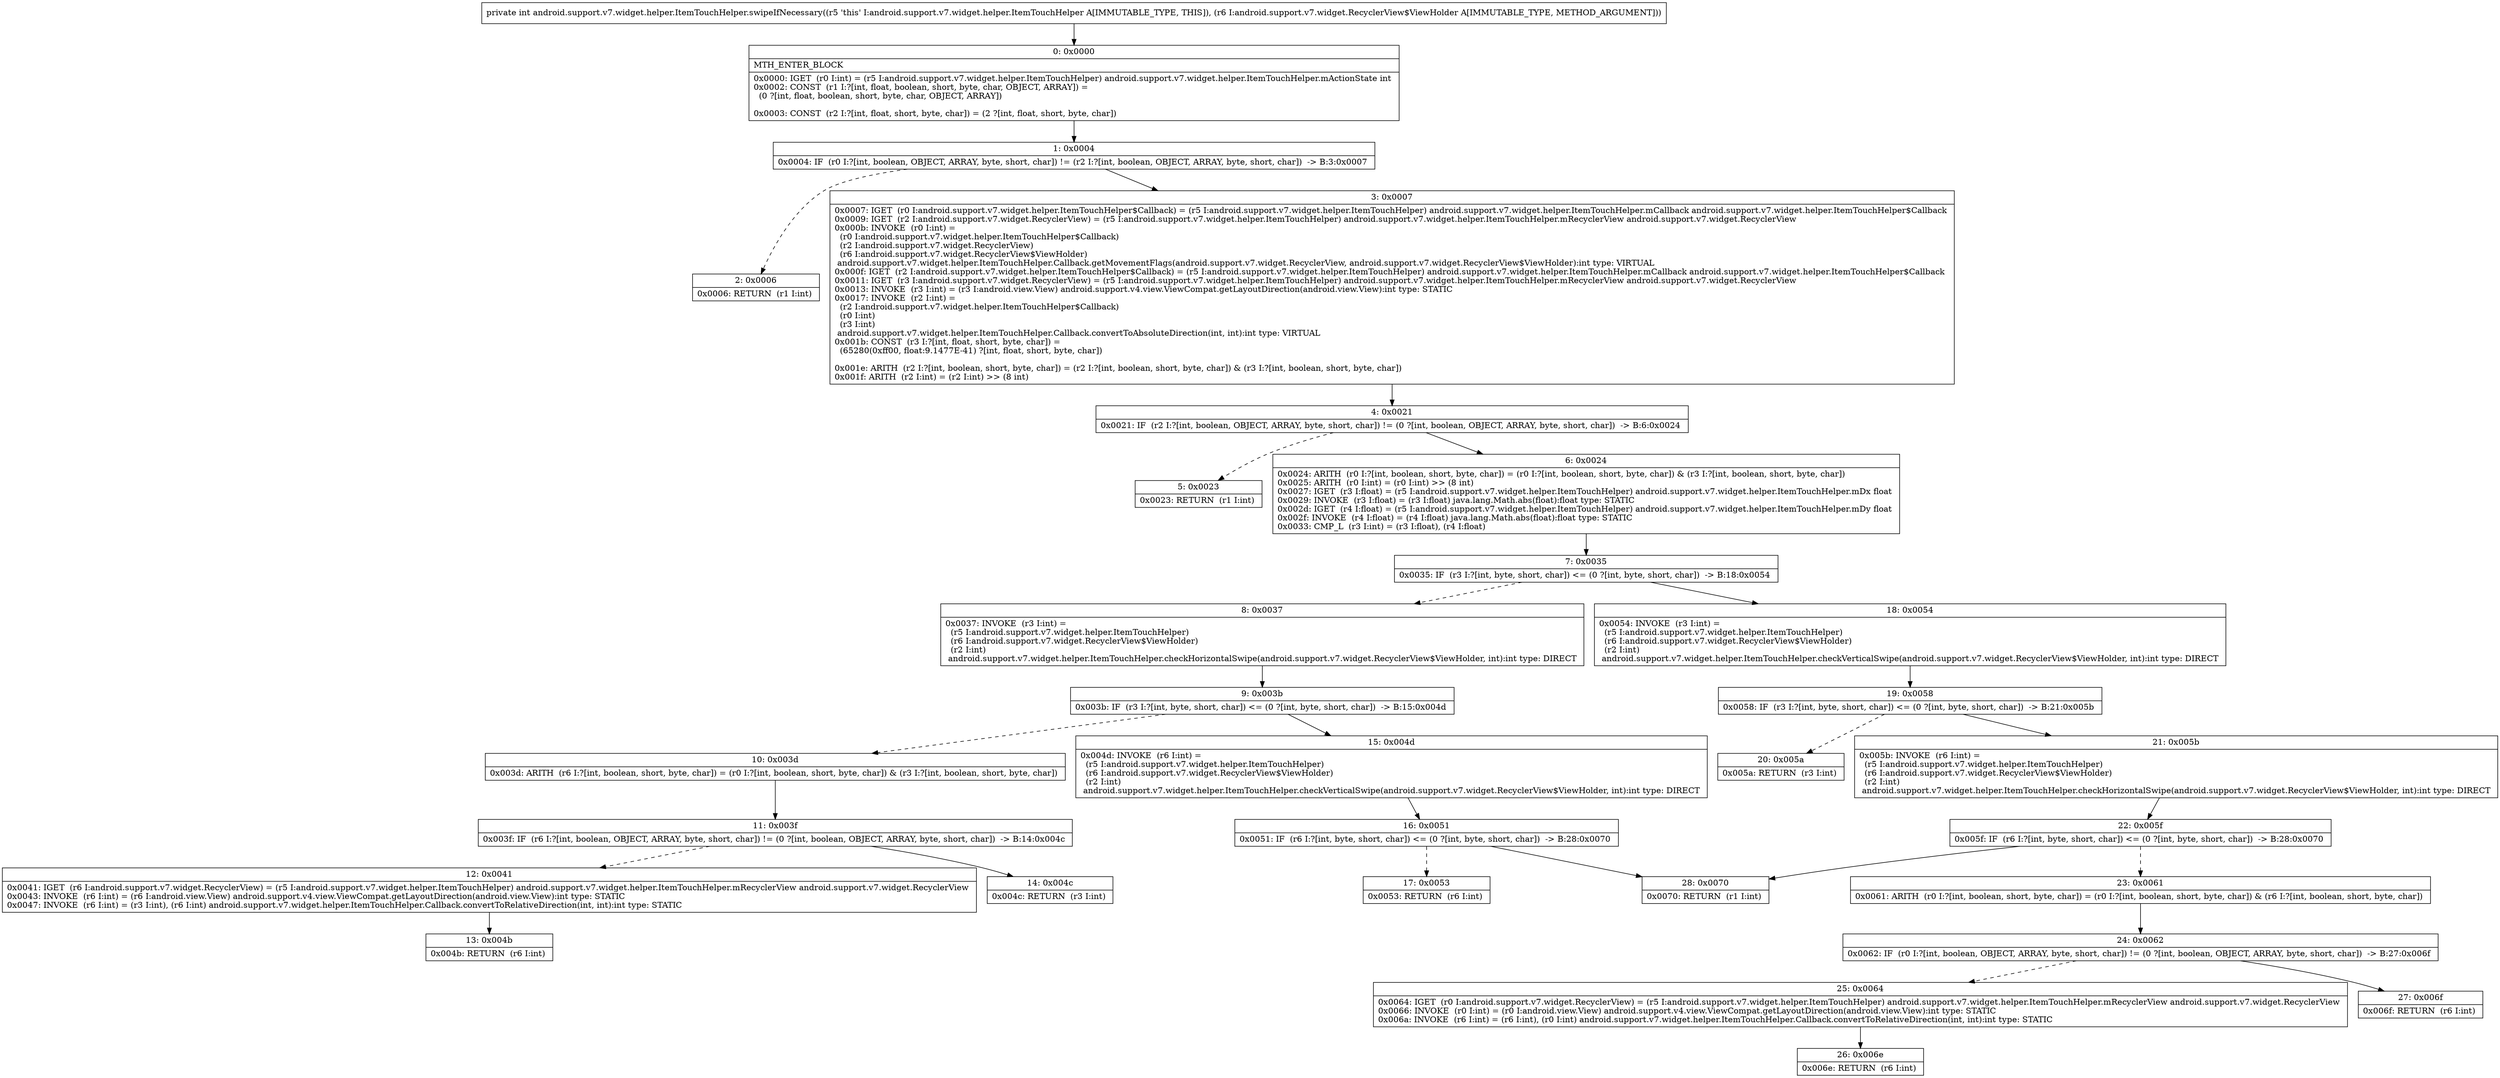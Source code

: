 digraph "CFG forandroid.support.v7.widget.helper.ItemTouchHelper.swipeIfNecessary(Landroid\/support\/v7\/widget\/RecyclerView$ViewHolder;)I" {
Node_0 [shape=record,label="{0\:\ 0x0000|MTH_ENTER_BLOCK\l|0x0000: IGET  (r0 I:int) = (r5 I:android.support.v7.widget.helper.ItemTouchHelper) android.support.v7.widget.helper.ItemTouchHelper.mActionState int \l0x0002: CONST  (r1 I:?[int, float, boolean, short, byte, char, OBJECT, ARRAY]) = \l  (0 ?[int, float, boolean, short, byte, char, OBJECT, ARRAY])\l \l0x0003: CONST  (r2 I:?[int, float, short, byte, char]) = (2 ?[int, float, short, byte, char]) \l}"];
Node_1 [shape=record,label="{1\:\ 0x0004|0x0004: IF  (r0 I:?[int, boolean, OBJECT, ARRAY, byte, short, char]) != (r2 I:?[int, boolean, OBJECT, ARRAY, byte, short, char])  \-\> B:3:0x0007 \l}"];
Node_2 [shape=record,label="{2\:\ 0x0006|0x0006: RETURN  (r1 I:int) \l}"];
Node_3 [shape=record,label="{3\:\ 0x0007|0x0007: IGET  (r0 I:android.support.v7.widget.helper.ItemTouchHelper$Callback) = (r5 I:android.support.v7.widget.helper.ItemTouchHelper) android.support.v7.widget.helper.ItemTouchHelper.mCallback android.support.v7.widget.helper.ItemTouchHelper$Callback \l0x0009: IGET  (r2 I:android.support.v7.widget.RecyclerView) = (r5 I:android.support.v7.widget.helper.ItemTouchHelper) android.support.v7.widget.helper.ItemTouchHelper.mRecyclerView android.support.v7.widget.RecyclerView \l0x000b: INVOKE  (r0 I:int) = \l  (r0 I:android.support.v7.widget.helper.ItemTouchHelper$Callback)\l  (r2 I:android.support.v7.widget.RecyclerView)\l  (r6 I:android.support.v7.widget.RecyclerView$ViewHolder)\l android.support.v7.widget.helper.ItemTouchHelper.Callback.getMovementFlags(android.support.v7.widget.RecyclerView, android.support.v7.widget.RecyclerView$ViewHolder):int type: VIRTUAL \l0x000f: IGET  (r2 I:android.support.v7.widget.helper.ItemTouchHelper$Callback) = (r5 I:android.support.v7.widget.helper.ItemTouchHelper) android.support.v7.widget.helper.ItemTouchHelper.mCallback android.support.v7.widget.helper.ItemTouchHelper$Callback \l0x0011: IGET  (r3 I:android.support.v7.widget.RecyclerView) = (r5 I:android.support.v7.widget.helper.ItemTouchHelper) android.support.v7.widget.helper.ItemTouchHelper.mRecyclerView android.support.v7.widget.RecyclerView \l0x0013: INVOKE  (r3 I:int) = (r3 I:android.view.View) android.support.v4.view.ViewCompat.getLayoutDirection(android.view.View):int type: STATIC \l0x0017: INVOKE  (r2 I:int) = \l  (r2 I:android.support.v7.widget.helper.ItemTouchHelper$Callback)\l  (r0 I:int)\l  (r3 I:int)\l android.support.v7.widget.helper.ItemTouchHelper.Callback.convertToAbsoluteDirection(int, int):int type: VIRTUAL \l0x001b: CONST  (r3 I:?[int, float, short, byte, char]) = \l  (65280(0xff00, float:9.1477E\-41) ?[int, float, short, byte, char])\l \l0x001e: ARITH  (r2 I:?[int, boolean, short, byte, char]) = (r2 I:?[int, boolean, short, byte, char]) & (r3 I:?[int, boolean, short, byte, char]) \l0x001f: ARITH  (r2 I:int) = (r2 I:int) \>\> (8 int) \l}"];
Node_4 [shape=record,label="{4\:\ 0x0021|0x0021: IF  (r2 I:?[int, boolean, OBJECT, ARRAY, byte, short, char]) != (0 ?[int, boolean, OBJECT, ARRAY, byte, short, char])  \-\> B:6:0x0024 \l}"];
Node_5 [shape=record,label="{5\:\ 0x0023|0x0023: RETURN  (r1 I:int) \l}"];
Node_6 [shape=record,label="{6\:\ 0x0024|0x0024: ARITH  (r0 I:?[int, boolean, short, byte, char]) = (r0 I:?[int, boolean, short, byte, char]) & (r3 I:?[int, boolean, short, byte, char]) \l0x0025: ARITH  (r0 I:int) = (r0 I:int) \>\> (8 int) \l0x0027: IGET  (r3 I:float) = (r5 I:android.support.v7.widget.helper.ItemTouchHelper) android.support.v7.widget.helper.ItemTouchHelper.mDx float \l0x0029: INVOKE  (r3 I:float) = (r3 I:float) java.lang.Math.abs(float):float type: STATIC \l0x002d: IGET  (r4 I:float) = (r5 I:android.support.v7.widget.helper.ItemTouchHelper) android.support.v7.widget.helper.ItemTouchHelper.mDy float \l0x002f: INVOKE  (r4 I:float) = (r4 I:float) java.lang.Math.abs(float):float type: STATIC \l0x0033: CMP_L  (r3 I:int) = (r3 I:float), (r4 I:float) \l}"];
Node_7 [shape=record,label="{7\:\ 0x0035|0x0035: IF  (r3 I:?[int, byte, short, char]) \<= (0 ?[int, byte, short, char])  \-\> B:18:0x0054 \l}"];
Node_8 [shape=record,label="{8\:\ 0x0037|0x0037: INVOKE  (r3 I:int) = \l  (r5 I:android.support.v7.widget.helper.ItemTouchHelper)\l  (r6 I:android.support.v7.widget.RecyclerView$ViewHolder)\l  (r2 I:int)\l android.support.v7.widget.helper.ItemTouchHelper.checkHorizontalSwipe(android.support.v7.widget.RecyclerView$ViewHolder, int):int type: DIRECT \l}"];
Node_9 [shape=record,label="{9\:\ 0x003b|0x003b: IF  (r3 I:?[int, byte, short, char]) \<= (0 ?[int, byte, short, char])  \-\> B:15:0x004d \l}"];
Node_10 [shape=record,label="{10\:\ 0x003d|0x003d: ARITH  (r6 I:?[int, boolean, short, byte, char]) = (r0 I:?[int, boolean, short, byte, char]) & (r3 I:?[int, boolean, short, byte, char]) \l}"];
Node_11 [shape=record,label="{11\:\ 0x003f|0x003f: IF  (r6 I:?[int, boolean, OBJECT, ARRAY, byte, short, char]) != (0 ?[int, boolean, OBJECT, ARRAY, byte, short, char])  \-\> B:14:0x004c \l}"];
Node_12 [shape=record,label="{12\:\ 0x0041|0x0041: IGET  (r6 I:android.support.v7.widget.RecyclerView) = (r5 I:android.support.v7.widget.helper.ItemTouchHelper) android.support.v7.widget.helper.ItemTouchHelper.mRecyclerView android.support.v7.widget.RecyclerView \l0x0043: INVOKE  (r6 I:int) = (r6 I:android.view.View) android.support.v4.view.ViewCompat.getLayoutDirection(android.view.View):int type: STATIC \l0x0047: INVOKE  (r6 I:int) = (r3 I:int), (r6 I:int) android.support.v7.widget.helper.ItemTouchHelper.Callback.convertToRelativeDirection(int, int):int type: STATIC \l}"];
Node_13 [shape=record,label="{13\:\ 0x004b|0x004b: RETURN  (r6 I:int) \l}"];
Node_14 [shape=record,label="{14\:\ 0x004c|0x004c: RETURN  (r3 I:int) \l}"];
Node_15 [shape=record,label="{15\:\ 0x004d|0x004d: INVOKE  (r6 I:int) = \l  (r5 I:android.support.v7.widget.helper.ItemTouchHelper)\l  (r6 I:android.support.v7.widget.RecyclerView$ViewHolder)\l  (r2 I:int)\l android.support.v7.widget.helper.ItemTouchHelper.checkVerticalSwipe(android.support.v7.widget.RecyclerView$ViewHolder, int):int type: DIRECT \l}"];
Node_16 [shape=record,label="{16\:\ 0x0051|0x0051: IF  (r6 I:?[int, byte, short, char]) \<= (0 ?[int, byte, short, char])  \-\> B:28:0x0070 \l}"];
Node_17 [shape=record,label="{17\:\ 0x0053|0x0053: RETURN  (r6 I:int) \l}"];
Node_18 [shape=record,label="{18\:\ 0x0054|0x0054: INVOKE  (r3 I:int) = \l  (r5 I:android.support.v7.widget.helper.ItemTouchHelper)\l  (r6 I:android.support.v7.widget.RecyclerView$ViewHolder)\l  (r2 I:int)\l android.support.v7.widget.helper.ItemTouchHelper.checkVerticalSwipe(android.support.v7.widget.RecyclerView$ViewHolder, int):int type: DIRECT \l}"];
Node_19 [shape=record,label="{19\:\ 0x0058|0x0058: IF  (r3 I:?[int, byte, short, char]) \<= (0 ?[int, byte, short, char])  \-\> B:21:0x005b \l}"];
Node_20 [shape=record,label="{20\:\ 0x005a|0x005a: RETURN  (r3 I:int) \l}"];
Node_21 [shape=record,label="{21\:\ 0x005b|0x005b: INVOKE  (r6 I:int) = \l  (r5 I:android.support.v7.widget.helper.ItemTouchHelper)\l  (r6 I:android.support.v7.widget.RecyclerView$ViewHolder)\l  (r2 I:int)\l android.support.v7.widget.helper.ItemTouchHelper.checkHorizontalSwipe(android.support.v7.widget.RecyclerView$ViewHolder, int):int type: DIRECT \l}"];
Node_22 [shape=record,label="{22\:\ 0x005f|0x005f: IF  (r6 I:?[int, byte, short, char]) \<= (0 ?[int, byte, short, char])  \-\> B:28:0x0070 \l}"];
Node_23 [shape=record,label="{23\:\ 0x0061|0x0061: ARITH  (r0 I:?[int, boolean, short, byte, char]) = (r0 I:?[int, boolean, short, byte, char]) & (r6 I:?[int, boolean, short, byte, char]) \l}"];
Node_24 [shape=record,label="{24\:\ 0x0062|0x0062: IF  (r0 I:?[int, boolean, OBJECT, ARRAY, byte, short, char]) != (0 ?[int, boolean, OBJECT, ARRAY, byte, short, char])  \-\> B:27:0x006f \l}"];
Node_25 [shape=record,label="{25\:\ 0x0064|0x0064: IGET  (r0 I:android.support.v7.widget.RecyclerView) = (r5 I:android.support.v7.widget.helper.ItemTouchHelper) android.support.v7.widget.helper.ItemTouchHelper.mRecyclerView android.support.v7.widget.RecyclerView \l0x0066: INVOKE  (r0 I:int) = (r0 I:android.view.View) android.support.v4.view.ViewCompat.getLayoutDirection(android.view.View):int type: STATIC \l0x006a: INVOKE  (r6 I:int) = (r6 I:int), (r0 I:int) android.support.v7.widget.helper.ItemTouchHelper.Callback.convertToRelativeDirection(int, int):int type: STATIC \l}"];
Node_26 [shape=record,label="{26\:\ 0x006e|0x006e: RETURN  (r6 I:int) \l}"];
Node_27 [shape=record,label="{27\:\ 0x006f|0x006f: RETURN  (r6 I:int) \l}"];
Node_28 [shape=record,label="{28\:\ 0x0070|0x0070: RETURN  (r1 I:int) \l}"];
MethodNode[shape=record,label="{private int android.support.v7.widget.helper.ItemTouchHelper.swipeIfNecessary((r5 'this' I:android.support.v7.widget.helper.ItemTouchHelper A[IMMUTABLE_TYPE, THIS]), (r6 I:android.support.v7.widget.RecyclerView$ViewHolder A[IMMUTABLE_TYPE, METHOD_ARGUMENT])) }"];
MethodNode -> Node_0;
Node_0 -> Node_1;
Node_1 -> Node_2[style=dashed];
Node_1 -> Node_3;
Node_3 -> Node_4;
Node_4 -> Node_5[style=dashed];
Node_4 -> Node_6;
Node_6 -> Node_7;
Node_7 -> Node_8[style=dashed];
Node_7 -> Node_18;
Node_8 -> Node_9;
Node_9 -> Node_10[style=dashed];
Node_9 -> Node_15;
Node_10 -> Node_11;
Node_11 -> Node_12[style=dashed];
Node_11 -> Node_14;
Node_12 -> Node_13;
Node_15 -> Node_16;
Node_16 -> Node_17[style=dashed];
Node_16 -> Node_28;
Node_18 -> Node_19;
Node_19 -> Node_20[style=dashed];
Node_19 -> Node_21;
Node_21 -> Node_22;
Node_22 -> Node_23[style=dashed];
Node_22 -> Node_28;
Node_23 -> Node_24;
Node_24 -> Node_25[style=dashed];
Node_24 -> Node_27;
Node_25 -> Node_26;
}

